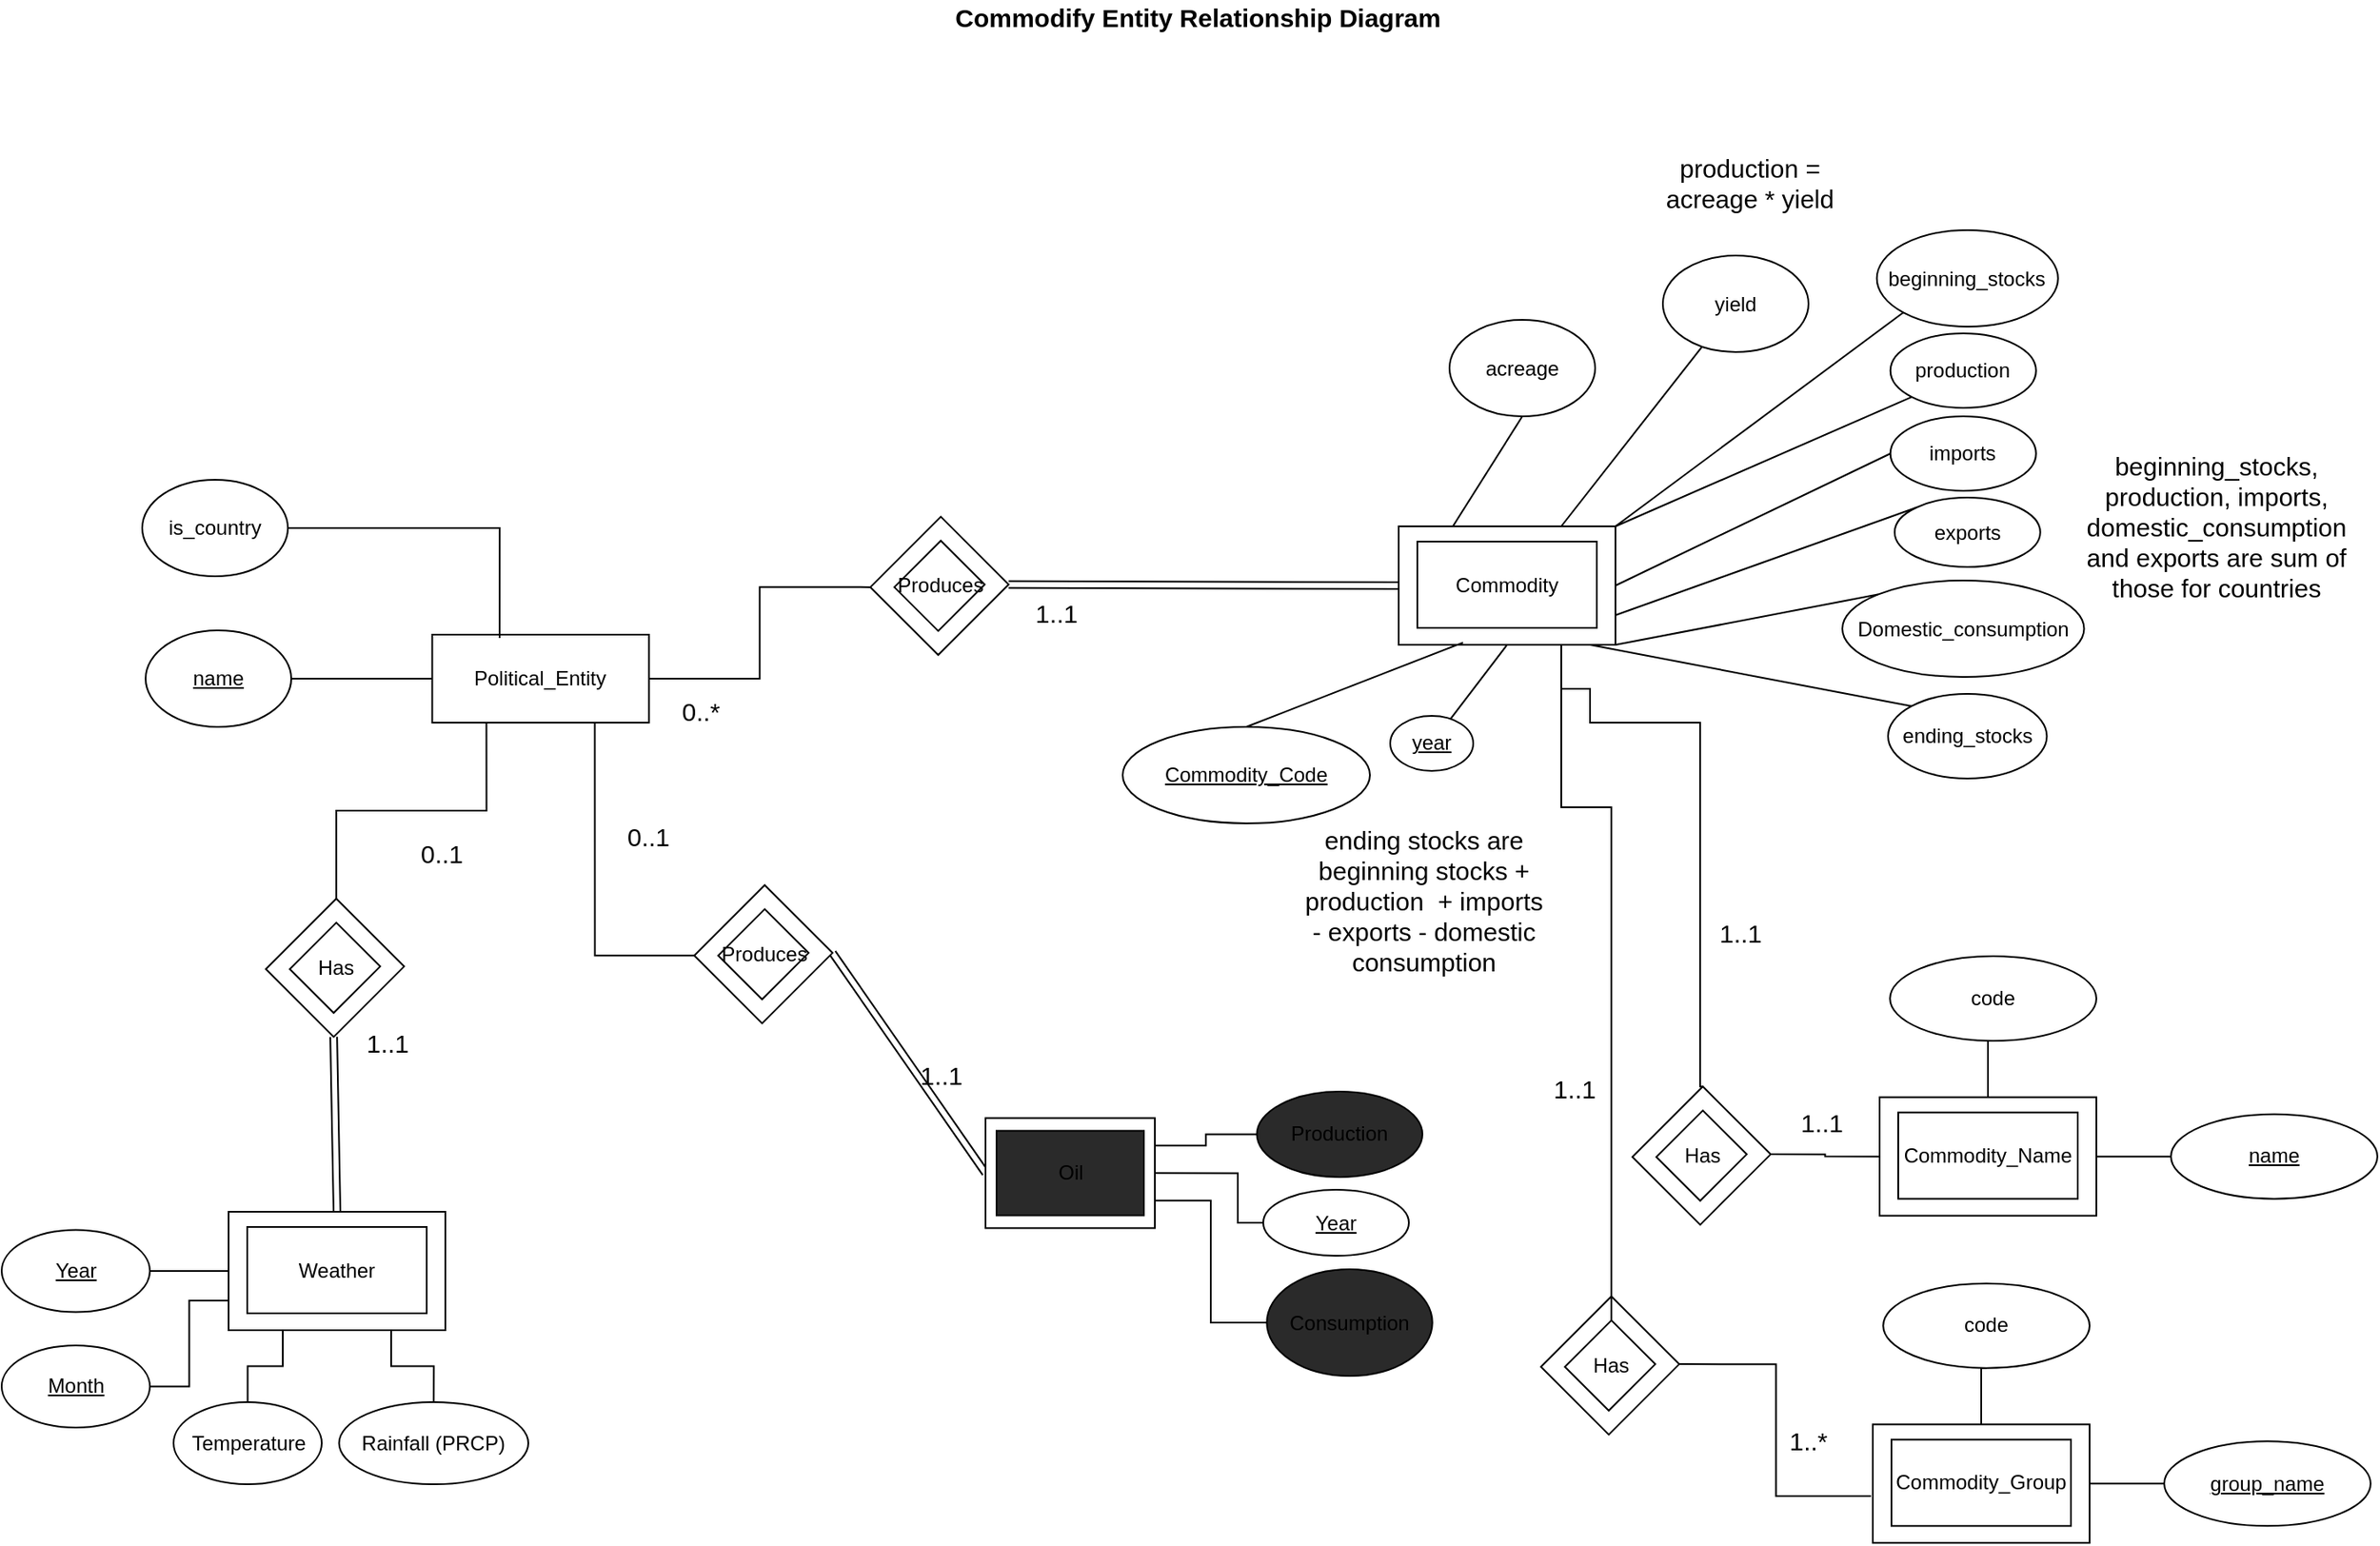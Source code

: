 <mxfile version="14.2.4" type="embed">
    <diagram id="awrVuAoCNWXj-BxwwY8W" name="Page-1">
        <mxGraphModel dx="724" dy="590" grid="0" gridSize="10" guides="1" tooltips="1" connect="1" arrows="1" fold="1" page="1" pageScale="1" pageWidth="850" pageHeight="1100" math="0" shadow="0">
            <root>
                <mxCell id="0"/>
                <mxCell id="1" parent="0"/>
                <mxCell id="FX2rXBRW-lGvqEh_019G-1" value="Commodify Entity Relationship Diagram" style="text;html=1;strokeColor=none;fillColor=none;align=center;verticalAlign=middle;whiteSpace=wrap;rounded=0;fontStyle=1;fontSize=15;" parent="1" vertex="1">
                    <mxGeometry x="653" y="155" width="350.5" height="20" as="geometry"/>
                </mxCell>
                <mxCell id="FX2rXBRW-lGvqEh_019G-6" value="&lt;u&gt;year&lt;/u&gt;" style="ellipse;whiteSpace=wrap;html=1;" parent="1" vertex="1">
                    <mxGeometry x="942" y="578" width="49" height="32.5" as="geometry"/>
                </mxCell>
                <mxCell id="FX2rXBRW-lGvqEh_019G-7" value="&lt;u&gt;Commodity_Code&lt;/u&gt;" style="ellipse;whiteSpace=wrap;html=1;" parent="1" vertex="1">
                    <mxGeometry x="784" y="584.5" width="146" height="57" as="geometry"/>
                </mxCell>
                <mxCell id="FX2rXBRW-lGvqEh_019G-8" value="beginning_stocks" style="ellipse;whiteSpace=wrap;html=1;" parent="1" vertex="1">
                    <mxGeometry x="1229.37" y="291" width="107" height="57" as="geometry"/>
                </mxCell>
                <mxCell id="FX2rXBRW-lGvqEh_019G-9" value="imports" style="ellipse;whiteSpace=wrap;html=1;" parent="1" vertex="1">
                    <mxGeometry x="1237.37" y="401" width="86" height="44" as="geometry"/>
                </mxCell>
                <mxCell id="FX2rXBRW-lGvqEh_019G-10" value="production" style="ellipse;whiteSpace=wrap;html=1;" parent="1" vertex="1">
                    <mxGeometry x="1237.38" y="352" width="86" height="44" as="geometry"/>
                </mxCell>
                <mxCell id="FX2rXBRW-lGvqEh_019G-11" value="exports" style="ellipse;whiteSpace=wrap;html=1;" parent="1" vertex="1">
                    <mxGeometry x="1239.87" y="449" width="86" height="41" as="geometry"/>
                </mxCell>
                <mxCell id="FX2rXBRW-lGvqEh_019G-12" value="" style="endArrow=none;html=1;entryX=0.5;entryY=1;entryDx=0;entryDy=0;" parent="1" source="FX2rXBRW-lGvqEh_019G-6" target="FX2rXBRW-lGvqEh_019G-5" edge="1">
                    <mxGeometry width="50" height="50" relative="1" as="geometry">
                        <mxPoint x="974" y="663" as="sourcePoint"/>
                        <mxPoint x="1024" y="613" as="targetPoint"/>
                    </mxGeometry>
                </mxCell>
                <mxCell id="FX2rXBRW-lGvqEh_019G-13" value="" style="endArrow=none;html=1;exitX=0.5;exitY=0;exitDx=0;exitDy=0;entryX=0.297;entryY=0.981;entryDx=0;entryDy=0;entryPerimeter=0;" parent="1" source="FX2rXBRW-lGvqEh_019G-7" target="FX2rXBRW-lGvqEh_019G-5" edge="1">
                    <mxGeometry width="50" height="50" relative="1" as="geometry">
                        <mxPoint x="897" y="455" as="sourcePoint"/>
                        <mxPoint x="978" y="523" as="targetPoint"/>
                    </mxGeometry>
                </mxCell>
                <mxCell id="FX2rXBRW-lGvqEh_019G-14" value="" style="endArrow=none;html=1;exitX=0;exitY=1;exitDx=0;exitDy=0;entryX=1;entryY=0;entryDx=0;entryDy=0;" parent="1" source="FX2rXBRW-lGvqEh_019G-8" target="FX2rXBRW-lGvqEh_019G-5" edge="1">
                    <mxGeometry width="50" height="50" relative="1" as="geometry">
                        <mxPoint x="906" y="443" as="sourcePoint"/>
                        <mxPoint x="1109" y="354" as="targetPoint"/>
                    </mxGeometry>
                </mxCell>
                <mxCell id="FX2rXBRW-lGvqEh_019G-15" value="" style="endArrow=none;html=1;fontSize=15;exitX=1;exitY=0;exitDx=0;exitDy=0;entryX=0;entryY=1;entryDx=0;entryDy=0;" parent="1" source="FX2rXBRW-lGvqEh_019G-5" target="FX2rXBRW-lGvqEh_019G-10" edge="1">
                    <mxGeometry width="50" height="50" relative="1" as="geometry">
                        <mxPoint x="975" y="650" as="sourcePoint"/>
                        <mxPoint x="1025" y="600" as="targetPoint"/>
                    </mxGeometry>
                </mxCell>
                <mxCell id="FX2rXBRW-lGvqEh_019G-16" value="" style="endArrow=none;html=1;fontSize=15;exitX=1;exitY=0.5;exitDx=0;exitDy=0;entryX=0;entryY=0.5;entryDx=0;entryDy=0;" parent="1" source="FX2rXBRW-lGvqEh_019G-5" target="FX2rXBRW-lGvqEh_019G-9" edge="1">
                    <mxGeometry width="50" height="50" relative="1" as="geometry">
                        <mxPoint x="975" y="650" as="sourcePoint"/>
                        <mxPoint x="1149" y="492" as="targetPoint"/>
                    </mxGeometry>
                </mxCell>
                <mxCell id="FX2rXBRW-lGvqEh_019G-17" value="" style="endArrow=none;html=1;fontSize=15;entryX=1;entryY=0.75;entryDx=0;entryDy=0;exitX=0;exitY=0;exitDx=0;exitDy=0;" parent="1" source="FX2rXBRW-lGvqEh_019G-11" target="FX2rXBRW-lGvqEh_019G-5" edge="1">
                    <mxGeometry width="50" height="50" relative="1" as="geometry">
                        <mxPoint x="1135" y="596" as="sourcePoint"/>
                        <mxPoint x="1025" y="600" as="targetPoint"/>
                    </mxGeometry>
                </mxCell>
                <mxCell id="FX2rXBRW-lGvqEh_019G-19" value="acreage" style="ellipse;whiteSpace=wrap;html=1;" parent="1" vertex="1">
                    <mxGeometry x="977" y="344" width="86" height="57" as="geometry"/>
                </mxCell>
                <mxCell id="FX2rXBRW-lGvqEh_019G-20" value="" style="endArrow=none;html=1;fontSize=15;exitX=0.25;exitY=0;exitDx=0;exitDy=0;entryX=0.5;entryY=1;entryDx=0;entryDy=0;" parent="1" source="FX2rXBRW-lGvqEh_019G-5" target="FX2rXBRW-lGvqEh_019G-19" edge="1">
                    <mxGeometry width="50" height="50" relative="1" as="geometry">
                        <mxPoint x="965" y="521" as="sourcePoint"/>
                        <mxPoint x="1015" y="471" as="targetPoint"/>
                    </mxGeometry>
                </mxCell>
                <mxCell id="FX2rXBRW-lGvqEh_019G-23" value="1..1" style="text;html=1;strokeColor=none;fillColor=none;align=center;verticalAlign=middle;whiteSpace=wrap;rounded=0;fontSize=15;" parent="1" vertex="1">
                    <mxGeometry x="725" y="508" width="40" height="18" as="geometry"/>
                </mxCell>
                <mxCell id="n6RVcKBgCD9liKFhx9LF-6" value="ending stocks are beginning stocks + production&amp;nbsp; + imports - exports - domestic consumption" style="text;html=1;strokeColor=none;fillColor=none;align=center;verticalAlign=middle;whiteSpace=wrap;rounded=0;fontSize=15;" parent="1" vertex="1">
                    <mxGeometry x="890" y="625" width="144" height="123" as="geometry"/>
                </mxCell>
                <mxCell id="n6RVcKBgCD9liKFhx9LF-8" value="yield" style="ellipse;whiteSpace=wrap;html=1;" parent="1" vertex="1">
                    <mxGeometry x="1103" y="306" width="86" height="57" as="geometry"/>
                </mxCell>
                <mxCell id="n6RVcKBgCD9liKFhx9LF-9" value="" style="endArrow=none;html=1;fontSize=15;exitX=0.75;exitY=0;exitDx=0;exitDy=0;" parent="1" source="FX2rXBRW-lGvqEh_019G-5" target="n6RVcKBgCD9liKFhx9LF-8" edge="1">
                    <mxGeometry width="50" height="50" relative="1" as="geometry">
                        <mxPoint x="1349" y="325" as="sourcePoint"/>
                        <mxPoint x="1252" y="367" as="targetPoint"/>
                    </mxGeometry>
                </mxCell>
                <mxCell id="n6RVcKBgCD9liKFhx9LF-11" value="production = acreage * yield" style="text;html=1;strokeColor=none;fillColor=none;align=center;verticalAlign=middle;whiteSpace=wrap;rounded=0;fontSize=15;" parent="1" vertex="1">
                    <mxGeometry x="1098" y="225" width="113" height="75" as="geometry"/>
                </mxCell>
                <mxCell id="n6RVcKBgCD9liKFhx9LF-13" value="beginning_stocks, production, imports, domestic_consumption and exports are sum of those for countries" style="text;html=1;strokeColor=none;fillColor=none;align=center;verticalAlign=middle;whiteSpace=wrap;rounded=0;fontSize=15;" parent="1" vertex="1">
                    <mxGeometry x="1356" y="401" width="148" height="129" as="geometry"/>
                </mxCell>
                <mxCell id="n6RVcKBgCD9liKFhx9LF-16" value="ending_stocks" style="ellipse;whiteSpace=wrap;html=1;" parent="1" vertex="1">
                    <mxGeometry x="1235.99" y="565" width="93.75" height="50" as="geometry"/>
                </mxCell>
                <mxCell id="n6RVcKBgCD9liKFhx9LF-17" value="" style="endArrow=none;html=1;fontSize=15;exitX=0;exitY=0;exitDx=0;exitDy=0;entryX=0.883;entryY=1;entryDx=0;entryDy=0;entryPerimeter=0;" parent="1" source="n6RVcKBgCD9liKFhx9LF-16" target="FX2rXBRW-lGvqEh_019G-5" edge="1">
                    <mxGeometry width="50" height="50" relative="1" as="geometry">
                        <mxPoint x="975" y="348" as="sourcePoint"/>
                        <mxPoint x="1094" y="565" as="targetPoint"/>
                    </mxGeometry>
                </mxCell>
                <mxCell id="0lMx6nH-BZG6Sv3tBxdw-55" value="" style="edgeStyle=orthogonalEdgeStyle;rounded=0;orthogonalLoop=1;jettySize=auto;html=1;endArrow=none;endFill=0;" parent="1" source="0lMx6nH-BZG6Sv3tBxdw-47" target="0lMx6nH-BZG6Sv3tBxdw-54" edge="1">
                    <mxGeometry relative="1" as="geometry"/>
                </mxCell>
                <mxCell id="0lMx6nH-BZG6Sv3tBxdw-68" style="edgeStyle=orthogonalEdgeStyle;rounded=0;orthogonalLoop=1;jettySize=auto;html=1;exitX=1;exitY=0.5;exitDx=0;exitDy=0;entryX=0;entryY=0;entryDx=0;entryDy=0;entryPerimeter=0;endArrow=none;endFill=0;" parent="1" source="0lMx6nH-BZG6Sv3tBxdw-47" target="0lMx6nH-BZG6Sv3tBxdw-66" edge="1">
                    <mxGeometry relative="1" as="geometry"/>
                </mxCell>
                <mxCell id="0lMx6nH-BZG6Sv3tBxdw-47" value="Political_Entity" style="rounded=0;whiteSpace=wrap;html=1;" parent="1" vertex="1">
                    <mxGeometry x="376.25" y="530" width="128" height="52" as="geometry"/>
                </mxCell>
                <mxCell id="0lMx6nH-BZG6Sv3tBxdw-54" value="&lt;u&gt;name&lt;/u&gt;" style="ellipse;whiteSpace=wrap;html=1;" parent="1" vertex="1">
                    <mxGeometry x="207" y="527.5" width="86" height="57" as="geometry"/>
                </mxCell>
                <mxCell id="0lMx6nH-BZG6Sv3tBxdw-65" value="" style="group" parent="1" vertex="1" connectable="0">
                    <mxGeometry x="634.998" y="460.333" width="81.664" height="81.664" as="geometry"/>
                </mxCell>
                <mxCell id="0lMx6nH-BZG6Sv3tBxdw-66" value="" style="verticalLabelPosition=bottom;verticalAlign=top;html=1;shape=mxgraph.basic.frame;dx=10;rotation=-45;" parent="0lMx6nH-BZG6Sv3tBxdw-65" vertex="1">
                    <mxGeometry x="11.412" y="12.507" width="58.84" height="56.65" as="geometry"/>
                </mxCell>
                <mxCell id="0lMx6nH-BZG6Sv3tBxdw-67" value="Produces" style="text;html=1;align=center;verticalAlign=middle;resizable=0;points=[];autosize=1;" parent="0lMx6nH-BZG6Sv3tBxdw-65" vertex="1">
                    <mxGeometry x="10.832" y="31.827" width="61" height="18" as="geometry"/>
                </mxCell>
                <mxCell id="0lMx6nH-BZG6Sv3tBxdw-71" value="" style="shape=link;html=1;rounded=0;endArrow=none;endFill=0;strokeColor=#000000;entryX=0;entryY=0.5;entryDx=0;entryDy=0;exitX=1;exitY=1;exitDx=0;exitDy=0;exitPerimeter=0;" parent="1" source="0lMx6nH-BZG6Sv3tBxdw-66" target="FX2rXBRW-lGvqEh_019G-5" edge="1">
                    <mxGeometry relative="1" as="geometry">
                        <mxPoint x="615.662" y="953.061" as="sourcePoint"/>
                        <mxPoint x="652" y="944.5" as="targetPoint"/>
                    </mxGeometry>
                </mxCell>
                <mxCell id="0lMx6nH-BZG6Sv3tBxdw-72" value="0..*" style="text;html=1;strokeColor=none;fillColor=none;align=center;verticalAlign=middle;whiteSpace=wrap;rounded=0;fontSize=15;" parent="1" vertex="1">
                    <mxGeometry x="515" y="564.5" width="40" height="20" as="geometry"/>
                </mxCell>
                <mxCell id="0lMx6nH-BZG6Sv3tBxdw-76" value="Domestic_consumption" style="ellipse;whiteSpace=wrap;html=1;" parent="1" vertex="1">
                    <mxGeometry x="1209" y="498" width="142.76" height="57" as="geometry"/>
                </mxCell>
                <mxCell id="0lMx6nH-BZG6Sv3tBxdw-77" value="" style="endArrow=none;html=1;fontSize=15;exitX=0;exitY=0;exitDx=0;exitDy=0;entryX=1;entryY=1;entryDx=0;entryDy=0;" parent="1" source="0lMx6nH-BZG6Sv3tBxdw-76" target="FX2rXBRW-lGvqEh_019G-5" edge="1">
                    <mxGeometry width="50" height="50" relative="1" as="geometry">
                        <mxPoint x="980.98" y="294" as="sourcePoint"/>
                        <mxPoint x="1066.004" y="464" as="targetPoint"/>
                    </mxGeometry>
                </mxCell>
                <mxCell id="0lMx6nH-BZG6Sv3tBxdw-98" value="" style="group" parent="1" vertex="1" connectable="0">
                    <mxGeometry x="947" y="466" width="128" height="70" as="geometry"/>
                </mxCell>
                <mxCell id="FX2rXBRW-lGvqEh_019G-5" value="" style="rounded=0;whiteSpace=wrap;html=1;fillColor=none;" parent="0lMx6nH-BZG6Sv3tBxdw-98" vertex="1">
                    <mxGeometry width="128" height="70" as="geometry"/>
                </mxCell>
                <mxCell id="0lMx6nH-BZG6Sv3tBxdw-97" value="Commodity" style="rounded=0;whiteSpace=wrap;html=1;" parent="0lMx6nH-BZG6Sv3tBxdw-98" vertex="1">
                    <mxGeometry x="11" y="9" width="106" height="51" as="geometry"/>
                </mxCell>
                <mxCell id="0lMx6nH-BZG6Sv3tBxdw-127" value="" style="shape=link;html=1;rounded=0;endArrow=none;endFill=0;strokeColor=#000000;entryX=0;entryY=0.5;entryDx=0;entryDy=0;exitX=1;exitY=1;exitDx=0;exitDy=0;exitPerimeter=0;" parent="1" source="0lMx6nH-BZG6Sv3tBxdw-133" target="0lMx6nH-BZG6Sv3tBxdw-129" edge="1">
                    <mxGeometry relative="1" as="geometry">
                        <mxPoint x="794.44" y="839" as="sourcePoint"/>
                        <mxPoint x="788.692" y="781.571" as="targetPoint"/>
                    </mxGeometry>
                </mxCell>
                <mxCell id="0lMx6nH-BZG6Sv3tBxdw-128" value="" style="group;rotation=90;" parent="1" vertex="1" connectable="0">
                    <mxGeometry x="703" y="815.67" width="100" height="65" as="geometry"/>
                </mxCell>
                <mxCell id="0lMx6nH-BZG6Sv3tBxdw-129" value="" style="rounded=0;whiteSpace=wrap;html=1;" parent="0lMx6nH-BZG6Sv3tBxdw-128" vertex="1">
                    <mxGeometry width="100" height="65" as="geometry"/>
                </mxCell>
                <mxCell id="0lMx6nH-BZG6Sv3tBxdw-130" value="Oil" style="whiteSpace=wrap;html=1;fillColor=#2a2a2a;" parent="0lMx6nH-BZG6Sv3tBxdw-128" vertex="1">
                    <mxGeometry x="6.5" y="7.5" width="87" height="50" as="geometry"/>
                </mxCell>
                <mxCell id="0lMx6nH-BZG6Sv3tBxdw-131" value="1..1" style="text;html=1;strokeColor=none;fillColor=none;align=center;verticalAlign=middle;whiteSpace=wrap;rounded=0;fontSize=15;" parent="1" vertex="1">
                    <mxGeometry x="657" y="780" width="40" height="20" as="geometry"/>
                </mxCell>
                <mxCell id="0lMx6nH-BZG6Sv3tBxdw-132" value="" style="group" parent="1" vertex="1" connectable="0">
                    <mxGeometry x="530.998" y="678.003" width="81.664" height="81.664" as="geometry"/>
                </mxCell>
                <mxCell id="0lMx6nH-BZG6Sv3tBxdw-133" value="" style="verticalLabelPosition=bottom;verticalAlign=top;html=1;shape=mxgraph.basic.frame;dx=10;rotation=-45;" parent="0lMx6nH-BZG6Sv3tBxdw-132" vertex="1">
                    <mxGeometry x="11.412" y="12.507" width="58.84" height="56.65" as="geometry"/>
                </mxCell>
                <mxCell id="0lMx6nH-BZG6Sv3tBxdw-134" value="Produces" style="text;html=1;align=center;verticalAlign=middle;resizable=0;points=[];autosize=1;" parent="0lMx6nH-BZG6Sv3tBxdw-132" vertex="1">
                    <mxGeometry x="10.832" y="31.827" width="61" height="18" as="geometry"/>
                </mxCell>
                <mxCell id="0lMx6nH-BZG6Sv3tBxdw-135" value="0..1" style="text;html=1;strokeColor=none;fillColor=none;align=center;verticalAlign=middle;whiteSpace=wrap;rounded=0;fontSize=15;" parent="1" vertex="1">
                    <mxGeometry x="484.0" y="639" width="40" height="20" as="geometry"/>
                </mxCell>
                <mxCell id="0lMx6nH-BZG6Sv3tBxdw-136" style="edgeStyle=orthogonalEdgeStyle;rounded=0;orthogonalLoop=1;jettySize=auto;html=1;exitX=0;exitY=0;exitDx=0;exitDy=0;exitPerimeter=0;endArrow=none;endFill=0;entryX=0.75;entryY=1;entryDx=0;entryDy=0;" parent="1" source="0lMx6nH-BZG6Sv3tBxdw-133" target="0lMx6nH-BZG6Sv3tBxdw-47" edge="1">
                    <mxGeometry relative="1" as="geometry">
                        <mxPoint x="504.25" y="878" as="targetPoint"/>
                    </mxGeometry>
                </mxCell>
                <mxCell id="0lMx6nH-BZG6Sv3tBxdw-139" value="Production" style="ellipse;whiteSpace=wrap;html=1;fillColor=#2a2a2a;" parent="1" vertex="1">
                    <mxGeometry x="863.26" y="800" width="97.74" height="50.5" as="geometry"/>
                </mxCell>
                <mxCell id="0lMx6nH-BZG6Sv3tBxdw-141" value="&lt;u&gt;Year&lt;/u&gt;" style="ellipse;whiteSpace=wrap;html=1;" parent="1" vertex="1">
                    <mxGeometry x="867" y="858" width="86" height="39" as="geometry"/>
                </mxCell>
                <mxCell id="0lMx6nH-BZG6Sv3tBxdw-142" style="edgeStyle=orthogonalEdgeStyle;rounded=0;orthogonalLoop=1;jettySize=auto;html=1;exitX=1;exitY=0.5;exitDx=0;exitDy=0;entryX=0;entryY=0.5;entryDx=0;entryDy=0;endArrow=none;endFill=0;" parent="1" source="0lMx6nH-BZG6Sv3tBxdw-129" target="0lMx6nH-BZG6Sv3tBxdw-141" edge="1">
                    <mxGeometry relative="1" as="geometry">
                        <mxPoint x="817.25" y="882.75" as="sourcePoint"/>
                        <Array as="points">
                            <mxPoint x="852" y="848"/>
                            <mxPoint x="852" y="877"/>
                        </Array>
                    </mxGeometry>
                </mxCell>
                <mxCell id="0lMx6nH-BZG6Sv3tBxdw-148" style="edgeStyle=orthogonalEdgeStyle;rounded=0;orthogonalLoop=1;jettySize=auto;html=1;exitX=1;exitY=0.25;exitDx=0;exitDy=0;entryX=0;entryY=0.5;entryDx=0;entryDy=0;endArrow=none;endFill=0;" parent="1" source="0lMx6nH-BZG6Sv3tBxdw-129" target="0lMx6nH-BZG6Sv3tBxdw-139" edge="1">
                    <mxGeometry relative="1" as="geometry"/>
                </mxCell>
                <mxCell id="5" style="edgeStyle=orthogonalEdgeStyle;rounded=0;orthogonalLoop=1;jettySize=auto;html=1;exitX=0;exitY=0.5;exitDx=0;exitDy=0;entryX=1;entryY=0.75;entryDx=0;entryDy=0;endArrow=none;endFill=0;" parent="1" source="0lMx6nH-BZG6Sv3tBxdw-149" target="0lMx6nH-BZG6Sv3tBxdw-129" edge="1">
                    <mxGeometry relative="1" as="geometry"/>
                </mxCell>
                <mxCell id="0lMx6nH-BZG6Sv3tBxdw-149" value="Consumption" style="ellipse;whiteSpace=wrap;html=1;fillColor=#2a2a2a;" parent="1" vertex="1">
                    <mxGeometry x="869.13" y="905" width="97.74" height="63" as="geometry"/>
                </mxCell>
                <mxCell id="0lMx6nH-BZG6Sv3tBxdw-150" value="" style="group" parent="1" vertex="1" connectable="0">
                    <mxGeometry x="256" y="871" width="128" height="70" as="geometry"/>
                </mxCell>
                <mxCell id="0lMx6nH-BZG6Sv3tBxdw-151" value="" style="rounded=0;whiteSpace=wrap;html=1;fillColor=none;" parent="0lMx6nH-BZG6Sv3tBxdw-150" vertex="1">
                    <mxGeometry width="128" height="70" as="geometry"/>
                </mxCell>
                <mxCell id="0lMx6nH-BZG6Sv3tBxdw-152" value="Weather" style="rounded=0;whiteSpace=wrap;html=1;" parent="0lMx6nH-BZG6Sv3tBxdw-150" vertex="1">
                    <mxGeometry x="11" y="9" width="106" height="51" as="geometry"/>
                </mxCell>
                <mxCell id="0lMx6nH-BZG6Sv3tBxdw-153" value="Temperature" style="ellipse;whiteSpace=wrap;html=1;rounded=0;" parent="1" vertex="1">
                    <mxGeometry x="223.5" y="983.5" width="87.5" height="48.5" as="geometry"/>
                </mxCell>
                <mxCell id="0lMx6nH-BZG6Sv3tBxdw-154" value="" style="edgeStyle=orthogonalEdgeStyle;rounded=0;orthogonalLoop=1;jettySize=auto;html=1;endArrow=none;endFill=0;exitX=0.25;exitY=1;exitDx=0;exitDy=0;" parent="1" source="0lMx6nH-BZG6Sv3tBxdw-151" target="0lMx6nH-BZG6Sv3tBxdw-153" edge="1">
                    <mxGeometry relative="1" as="geometry">
                        <mxPoint x="355" y="983" as="sourcePoint"/>
                    </mxGeometry>
                </mxCell>
                <mxCell id="0lMx6nH-BZG6Sv3tBxdw-155" value="&lt;u&gt;Year&lt;/u&gt;" style="ellipse;whiteSpace=wrap;html=1;rounded=0;" parent="1" vertex="1">
                    <mxGeometry x="122" y="881.75" width="87.5" height="48.5" as="geometry"/>
                </mxCell>
                <mxCell id="0lMx6nH-BZG6Sv3tBxdw-156" value="" style="edgeStyle=orthogonalEdgeStyle;rounded=0;orthogonalLoop=1;jettySize=auto;html=1;endArrow=none;endFill=0;exitX=0;exitY=0.5;exitDx=0;exitDy=0;" parent="1" source="0lMx6nH-BZG6Sv3tBxdw-151" target="0lMx6nH-BZG6Sv3tBxdw-155" edge="1">
                    <mxGeometry relative="1" as="geometry">
                        <mxPoint x="212.75" y="907" as="sourcePoint"/>
                    </mxGeometry>
                </mxCell>
                <mxCell id="0lMx6nH-BZG6Sv3tBxdw-157" value="Rainfall (PRCP)" style="ellipse;whiteSpace=wrap;html=1;rounded=0;" parent="1" vertex="1">
                    <mxGeometry x="321.25" y="983.5" width="111.75" height="48.5" as="geometry"/>
                </mxCell>
                <mxCell id="0lMx6nH-BZG6Sv3tBxdw-158" value="" style="edgeStyle=orthogonalEdgeStyle;rounded=0;orthogonalLoop=1;jettySize=auto;html=1;endArrow=none;endFill=0;exitX=0.75;exitY=1;exitDx=0;exitDy=0;" parent="1" source="0lMx6nH-BZG6Sv3tBxdw-151" target="0lMx6nH-BZG6Sv3tBxdw-157" edge="1">
                    <mxGeometry relative="1" as="geometry">
                        <mxPoint x="352.25" y="963" as="sourcePoint"/>
                    </mxGeometry>
                </mxCell>
                <mxCell id="0lMx6nH-BZG6Sv3tBxdw-159" value="" style="shape=link;html=1;rounded=0;endArrow=none;endFill=0;strokeColor=#000000;entryX=0.5;entryY=0;entryDx=0;entryDy=0;exitX=0;exitY=1;exitDx=0;exitDy=0;exitPerimeter=0;" parent="1" source="0lMx6nH-BZG6Sv3tBxdw-162" target="0lMx6nH-BZG6Sv3tBxdw-151" edge="1">
                    <mxGeometry relative="1" as="geometry">
                        <mxPoint x="489.19" y="704" as="sourcePoint"/>
                        <mxPoint x="421.75" y="882.17" as="targetPoint"/>
                    </mxGeometry>
                </mxCell>
                <mxCell id="0lMx6nH-BZG6Sv3tBxdw-161" value="" style="group" parent="1" vertex="1" connectable="0">
                    <mxGeometry x="277.998" y="686.003" width="91.562" height="94.997" as="geometry"/>
                </mxCell>
                <mxCell id="0lMx6nH-BZG6Sv3tBxdw-162" value="" style="verticalLabelPosition=bottom;verticalAlign=top;html=1;shape=mxgraph.basic.frame;dx=10;rotation=-45;" parent="0lMx6nH-BZG6Sv3tBxdw-161" vertex="1">
                    <mxGeometry x="11.412" y="12.507" width="58.84" height="56.65" as="geometry"/>
                </mxCell>
                <mxCell id="0lMx6nH-BZG6Sv3tBxdw-163" value="Has" style="text;html=1;align=center;verticalAlign=middle;resizable=0;points=[];autosize=1;" parent="0lMx6nH-BZG6Sv3tBxdw-161" vertex="1">
                    <mxGeometry x="20.832" y="30.827" width="40" height="20" as="geometry"/>
                </mxCell>
                <mxCell id="0lMx6nH-BZG6Sv3tBxdw-160" value="1..1" style="text;html=1;strokeColor=none;fillColor=none;align=center;verticalAlign=middle;whiteSpace=wrap;rounded=0;fontSize=15;" parent="0lMx6nH-BZG6Sv3tBxdw-161" vertex="1">
                    <mxGeometry x="51.562" y="74.997" width="40" height="20" as="geometry"/>
                </mxCell>
                <mxCell id="0lMx6nH-BZG6Sv3tBxdw-164" value="0..1" style="text;html=1;strokeColor=none;fillColor=none;align=center;verticalAlign=middle;whiteSpace=wrap;rounded=0;fontSize=15;" parent="1" vertex="1">
                    <mxGeometry x="362" y="649" width="40" height="20" as="geometry"/>
                </mxCell>
                <mxCell id="0lMx6nH-BZG6Sv3tBxdw-165" style="edgeStyle=orthogonalEdgeStyle;rounded=0;orthogonalLoop=1;jettySize=auto;html=1;exitX=1;exitY=0;exitDx=0;exitDy=0;exitPerimeter=0;endArrow=none;endFill=0;entryX=0.25;entryY=1;entryDx=0;entryDy=0;" parent="1" source="0lMx6nH-BZG6Sv3tBxdw-162" target="0lMx6nH-BZG6Sv3tBxdw-47" edge="1">
                    <mxGeometry relative="1" as="geometry">
                        <mxPoint x="361.25" y="721" as="targetPoint"/>
                    </mxGeometry>
                </mxCell>
                <mxCell id="4" value="" style="edgeStyle=orthogonalEdgeStyle;rounded=0;orthogonalLoop=1;jettySize=auto;html=1;entryX=0;entryY=0.75;entryDx=0;entryDy=0;endArrow=none;endFill=0;" parent="1" source="3" target="0lMx6nH-BZG6Sv3tBxdw-151" edge="1">
                    <mxGeometry relative="1" as="geometry"/>
                </mxCell>
                <mxCell id="3" value="&lt;u&gt;Month&lt;/u&gt;" style="ellipse;whiteSpace=wrap;html=1;rounded=0;" parent="1" vertex="1">
                    <mxGeometry x="122" y="950" width="87.5" height="48.5" as="geometry"/>
                </mxCell>
                <mxCell id="6" value="" style="group" parent="1" vertex="1" connectable="0">
                    <mxGeometry x="1231" y="803.33" width="128" height="70" as="geometry"/>
                </mxCell>
                <mxCell id="7" value="" style="rounded=0;whiteSpace=wrap;html=1;fillColor=none;" parent="6" vertex="1">
                    <mxGeometry width="128" height="70" as="geometry"/>
                </mxCell>
                <mxCell id="8" value="Commodity_Name" style="rounded=0;whiteSpace=wrap;html=1;" parent="6" vertex="1">
                    <mxGeometry x="11" y="9" width="106" height="51" as="geometry"/>
                </mxCell>
                <mxCell id="11" style="edgeStyle=orthogonalEdgeStyle;rounded=0;orthogonalLoop=1;jettySize=auto;html=1;exitX=0.5;exitY=1;exitDx=0;exitDy=0;entryX=0.5;entryY=0;entryDx=0;entryDy=0;endArrow=none;endFill=0;" parent="1" source="9" target="7" edge="1">
                    <mxGeometry relative="1" as="geometry"/>
                </mxCell>
                <mxCell id="9" value="code" style="ellipse;whiteSpace=wrap;html=1;" parent="1" vertex="1">
                    <mxGeometry x="1237.13" y="720" width="121.87" height="50" as="geometry"/>
                </mxCell>
                <mxCell id="12" style="edgeStyle=orthogonalEdgeStyle;rounded=0;orthogonalLoop=1;jettySize=auto;html=1;exitX=0;exitY=0.5;exitDx=0;exitDy=0;entryX=1;entryY=0.5;entryDx=0;entryDy=0;endArrow=none;endFill=0;" parent="1" source="10" target="7" edge="1">
                    <mxGeometry relative="1" as="geometry"/>
                </mxCell>
                <mxCell id="10" value="&lt;u&gt;name&lt;/u&gt;" style="ellipse;whiteSpace=wrap;html=1;" parent="1" vertex="1">
                    <mxGeometry x="1403.07" y="813.33" width="121.87" height="50" as="geometry"/>
                </mxCell>
                <mxCell id="13" value="" style="group" parent="1" vertex="1" connectable="0">
                    <mxGeometry x="1227" y="996.66" width="128" height="70" as="geometry"/>
                </mxCell>
                <mxCell id="14" value="" style="rounded=0;whiteSpace=wrap;html=1;fillColor=none;" parent="13" vertex="1">
                    <mxGeometry width="128" height="70" as="geometry"/>
                </mxCell>
                <mxCell id="15" value="Commodity_Group" style="rounded=0;whiteSpace=wrap;html=1;" parent="13" vertex="1">
                    <mxGeometry x="11" y="9" width="106" height="51" as="geometry"/>
                </mxCell>
                <mxCell id="16" style="edgeStyle=orthogonalEdgeStyle;rounded=0;orthogonalLoop=1;jettySize=auto;html=1;exitX=0.5;exitY=1;exitDx=0;exitDy=0;entryX=0.5;entryY=0;entryDx=0;entryDy=0;endArrow=none;endFill=0;" parent="1" source="17" target="14" edge="1">
                    <mxGeometry relative="1" as="geometry"/>
                </mxCell>
                <mxCell id="17" value="code" style="ellipse;whiteSpace=wrap;html=1;" parent="1" vertex="1">
                    <mxGeometry x="1233.13" y="913.33" width="121.87" height="50" as="geometry"/>
                </mxCell>
                <mxCell id="18" style="edgeStyle=orthogonalEdgeStyle;rounded=0;orthogonalLoop=1;jettySize=auto;html=1;exitX=0;exitY=0.5;exitDx=0;exitDy=0;entryX=1;entryY=0.5;entryDx=0;entryDy=0;endArrow=none;endFill=0;" parent="1" source="19" target="14" edge="1">
                    <mxGeometry relative="1" as="geometry"/>
                </mxCell>
                <mxCell id="19" value="&lt;u&gt;group_name&lt;/u&gt;" style="ellipse;whiteSpace=wrap;html=1;" parent="1" vertex="1">
                    <mxGeometry x="1399.07" y="1006.66" width="121.87" height="50" as="geometry"/>
                </mxCell>
                <mxCell id="25" style="edgeStyle=orthogonalEdgeStyle;rounded=0;orthogonalLoop=1;jettySize=auto;html=1;exitX=1;exitY=0.5;exitDx=0;exitDy=0;entryX=0.311;entryY=0.038;entryDx=0;entryDy=0;entryPerimeter=0;endArrow=none;endFill=0;" edge="1" parent="1" source="24" target="0lMx6nH-BZG6Sv3tBxdw-47">
                    <mxGeometry relative="1" as="geometry"/>
                </mxCell>
                <mxCell id="24" value="is_country" style="ellipse;whiteSpace=wrap;html=1;" vertex="1" parent="1">
                    <mxGeometry x="205" y="438.5" width="86" height="57" as="geometry"/>
                </mxCell>
                <mxCell id="26" value="" style="group" vertex="1" connectable="0" parent="1">
                    <mxGeometry x="1084.998" y="797.003" width="91.562" height="94.997" as="geometry"/>
                </mxCell>
                <mxCell id="27" value="" style="verticalLabelPosition=bottom;verticalAlign=top;html=1;shape=mxgraph.basic.frame;dx=10;rotation=-45;" vertex="1" parent="26">
                    <mxGeometry x="11.412" y="12.507" width="58.84" height="56.65" as="geometry"/>
                </mxCell>
                <mxCell id="28" value="Has" style="text;html=1;align=center;verticalAlign=middle;resizable=0;points=[];autosize=1;" vertex="1" parent="26">
                    <mxGeometry x="20.832" y="30.827" width="40" height="20" as="geometry"/>
                </mxCell>
                <mxCell id="31" style="edgeStyle=orthogonalEdgeStyle;rounded=0;orthogonalLoop=1;jettySize=auto;html=1;exitX=0.75;exitY=1;exitDx=0;exitDy=0;entryX=1;entryY=0;entryDx=0;entryDy=0;entryPerimeter=0;endArrow=none;endFill=0;" edge="1" parent="1" source="FX2rXBRW-lGvqEh_019G-5" target="27">
                    <mxGeometry relative="1" as="geometry">
                        <Array as="points">
                            <mxPoint x="1043" y="562"/>
                            <mxPoint x="1060" y="562"/>
                            <mxPoint x="1060" y="582"/>
                            <mxPoint x="1125" y="582"/>
                            <mxPoint x="1125" y="797"/>
                        </Array>
                    </mxGeometry>
                </mxCell>
                <mxCell id="32" style="edgeStyle=orthogonalEdgeStyle;rounded=0;orthogonalLoop=1;jettySize=auto;html=1;exitX=1;exitY=1;exitDx=0;exitDy=0;exitPerimeter=0;entryX=0;entryY=0.5;entryDx=0;entryDy=0;endArrow=none;endFill=0;" edge="1" parent="1" source="27" target="7">
                    <mxGeometry relative="1" as="geometry"/>
                </mxCell>
                <mxCell id="29" value="1..1" style="text;html=1;strokeColor=none;fillColor=none;align=center;verticalAlign=middle;whiteSpace=wrap;rounded=0;fontSize=15;" vertex="1" parent="1">
                    <mxGeometry x="1129" y="696" width="40" height="20" as="geometry"/>
                </mxCell>
                <mxCell id="34" value="" style="group" vertex="1" connectable="0" parent="1">
                    <mxGeometry x="1030.998" y="921.003" width="91.562" height="94.997" as="geometry"/>
                </mxCell>
                <mxCell id="35" value="" style="verticalLabelPosition=bottom;verticalAlign=top;html=1;shape=mxgraph.basic.frame;dx=10;rotation=-45;" vertex="1" parent="34">
                    <mxGeometry x="11.412" y="12.507" width="58.84" height="56.65" as="geometry"/>
                </mxCell>
                <mxCell id="36" value="Has" style="text;html=1;align=center;verticalAlign=middle;resizable=0;points=[];autosize=1;" vertex="1" parent="34">
                    <mxGeometry x="20.832" y="30.827" width="40" height="20" as="geometry"/>
                </mxCell>
                <mxCell id="37" style="edgeStyle=orthogonalEdgeStyle;rounded=0;orthogonalLoop=1;jettySize=auto;html=1;exitX=0.75;exitY=1;exitDx=0;exitDy=0;entryX=1;entryY=0;entryDx=-10;entryDy=10;entryPerimeter=0;endArrow=none;endFill=0;" edge="1" parent="1" source="FX2rXBRW-lGvqEh_019G-5" target="35">
                    <mxGeometry relative="1" as="geometry">
                        <Array as="points">
                            <mxPoint x="1043" y="632"/>
                            <mxPoint x="1073" y="632"/>
                        </Array>
                    </mxGeometry>
                </mxCell>
                <mxCell id="39" style="edgeStyle=orthogonalEdgeStyle;rounded=0;orthogonalLoop=1;jettySize=auto;html=1;exitX=1;exitY=1;exitDx=0;exitDy=0;exitPerimeter=0;entryX=-0.008;entryY=0.605;entryDx=0;entryDy=0;entryPerimeter=0;endArrow=none;endFill=0;" edge="1" parent="1" source="35" target="14">
                    <mxGeometry relative="1" as="geometry"/>
                </mxCell>
                <mxCell id="40" value="1..1" style="text;html=1;strokeColor=none;fillColor=none;align=center;verticalAlign=middle;whiteSpace=wrap;rounded=0;fontSize=15;" vertex="1" parent="1">
                    <mxGeometry x="1176.56" y="808" width="40" height="20" as="geometry"/>
                </mxCell>
                <mxCell id="41" value="1..1" style="text;html=1;strokeColor=none;fillColor=none;align=center;verticalAlign=middle;whiteSpace=wrap;rounded=0;fontSize=15;" vertex="1" parent="1">
                    <mxGeometry x="1031" y="788" width="40" height="20" as="geometry"/>
                </mxCell>
                <mxCell id="42" value="1..*" style="text;html=1;strokeColor=none;fillColor=none;align=center;verticalAlign=middle;whiteSpace=wrap;rounded=0;fontSize=15;" vertex="1" parent="1">
                    <mxGeometry x="1169" y="996" width="40" height="20" as="geometry"/>
                </mxCell>
            </root>
        </mxGraphModel>
    </diagram>
</mxfile>